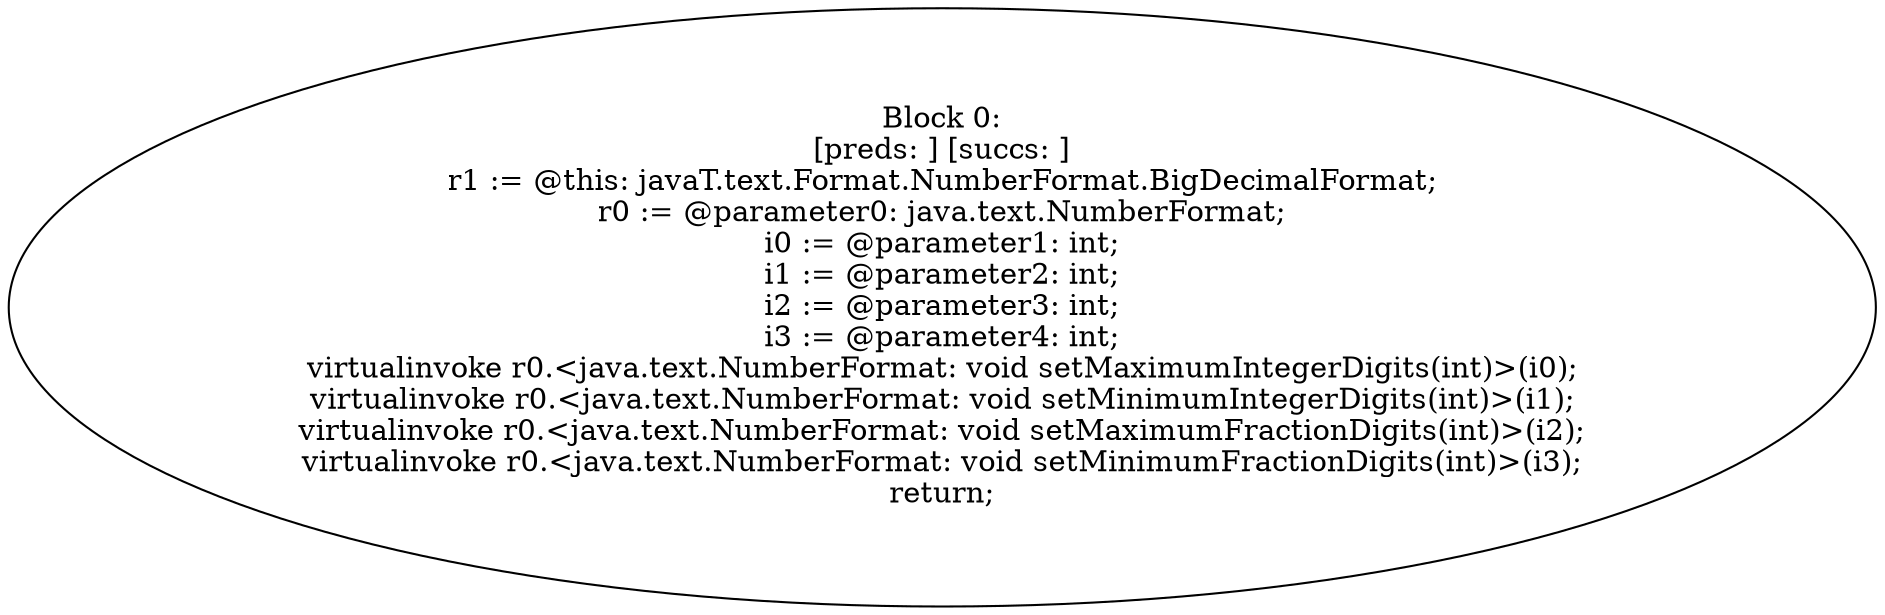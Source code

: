 digraph "unitGraph" {
    "Block 0:
[preds: ] [succs: ]
r1 := @this: javaT.text.Format.NumberFormat.BigDecimalFormat;
r0 := @parameter0: java.text.NumberFormat;
i0 := @parameter1: int;
i1 := @parameter2: int;
i2 := @parameter3: int;
i3 := @parameter4: int;
virtualinvoke r0.<java.text.NumberFormat: void setMaximumIntegerDigits(int)>(i0);
virtualinvoke r0.<java.text.NumberFormat: void setMinimumIntegerDigits(int)>(i1);
virtualinvoke r0.<java.text.NumberFormat: void setMaximumFractionDigits(int)>(i2);
virtualinvoke r0.<java.text.NumberFormat: void setMinimumFractionDigits(int)>(i3);
return;
"
}
